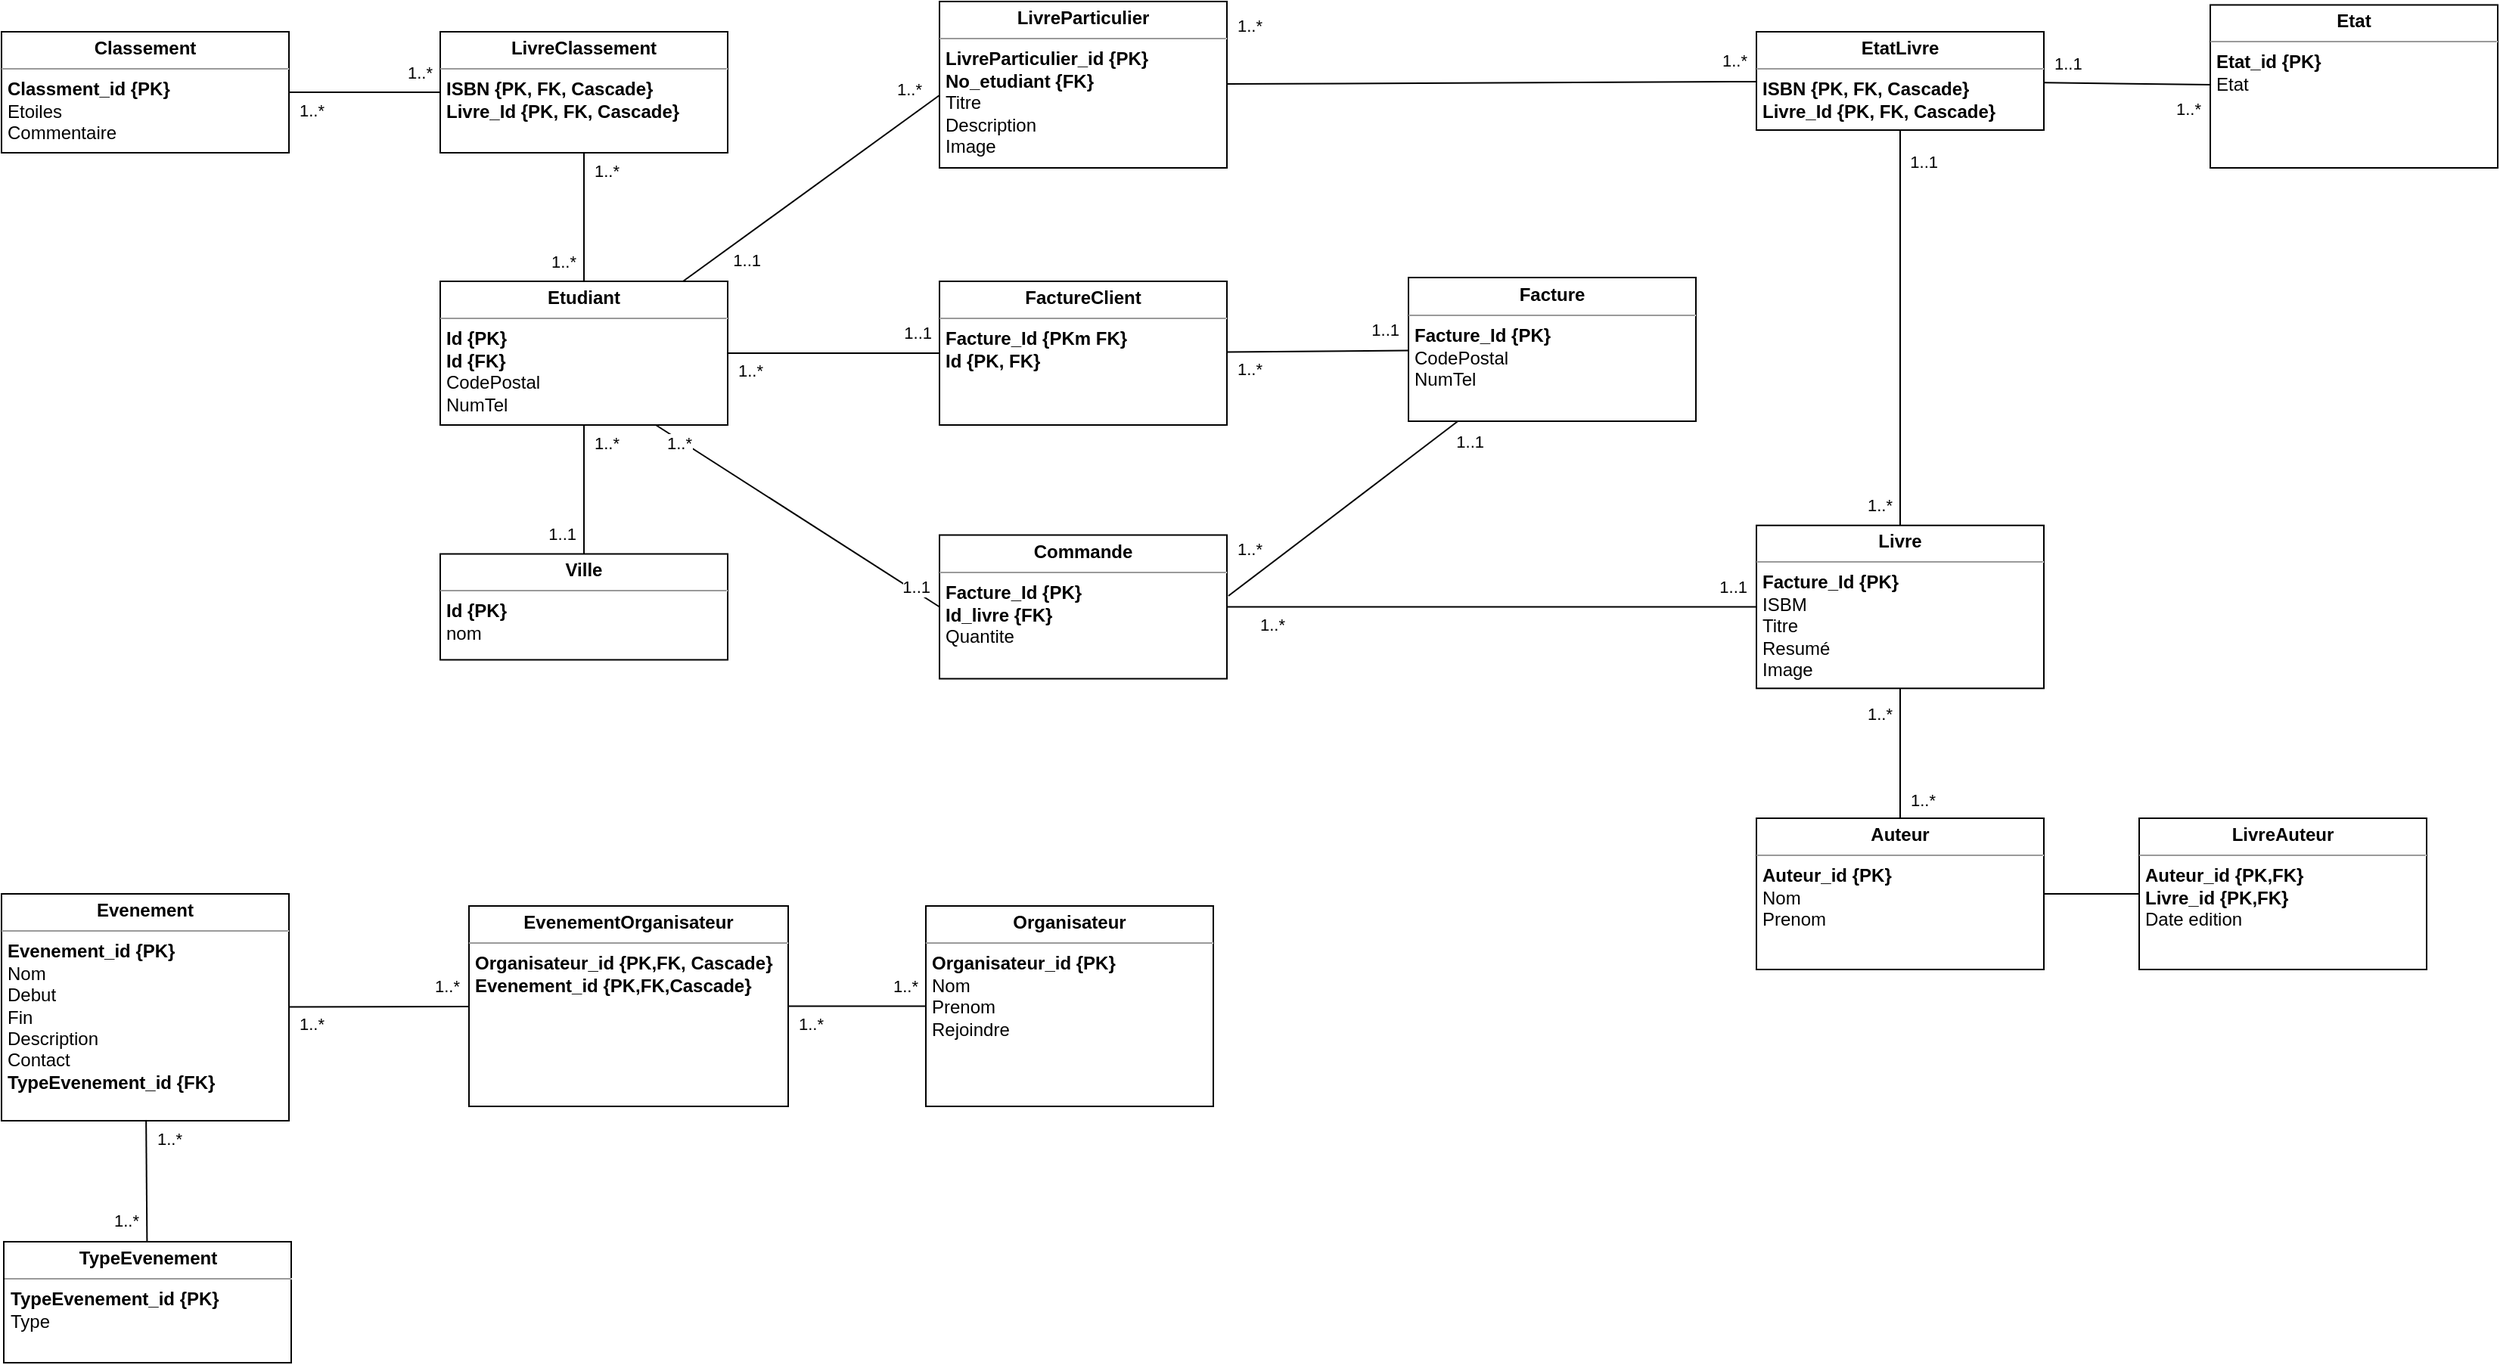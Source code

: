 <mxfile version="20.2.3" type="device"><diagram id="iwH2O_QTUh5a6SdmUGN0" name="Page-1"><mxGraphModel dx="5258" dy="1136" grid="1" gridSize="10" guides="1" tooltips="1" connect="1" arrows="1" fold="1" page="1" pageScale="1" pageWidth="850" pageHeight="1100" math="0" shadow="0"><root><mxCell id="0"/><mxCell id="1" parent="0"/><mxCell id="6iWTKdFkWMJCKiSLn3Lw-4" value="&lt;p style=&quot;margin: 0px ; margin-top: 4px ; text-align: center&quot;&gt;&lt;b&gt;Etudiant&lt;/b&gt;&lt;/p&gt;&lt;hr size=&quot;1&quot;&gt;&lt;p style=&quot;margin: 0px ; margin-left: 4px&quot;&gt;&lt;b&gt;Id {PK}&lt;/b&gt;&lt;/p&gt;&lt;p style=&quot;margin: 0px ; margin-left: 4px&quot;&gt;&lt;b&gt;Id {FK}&lt;/b&gt;&lt;b&gt;&lt;br&gt;&lt;/b&gt;&lt;/p&gt;&lt;p style=&quot;margin: 0px ; margin-left: 4px&quot;&gt;CodePostal&lt;/p&gt;&lt;p style=&quot;margin: 0px ; margin-left: 4px&quot;&gt;NumTel&lt;/p&gt;" style="verticalAlign=top;align=left;overflow=fill;fontSize=12;fontFamily=Helvetica;html=1;" parent="1" vertex="1"><mxGeometry x="-2700" y="235" width="190" height="95" as="geometry"/></mxCell><mxCell id="6iWTKdFkWMJCKiSLn3Lw-5" value="&lt;p style=&quot;margin: 0px ; margin-top: 4px ; text-align: center&quot;&gt;&lt;b&gt;Ville&lt;/b&gt;&lt;/p&gt;&lt;hr size=&quot;1&quot;&gt;&lt;p style=&quot;margin: 0px ; margin-left: 4px&quot;&gt;&lt;b&gt;Id {PK}&lt;/b&gt;&lt;/p&gt;&lt;p style=&quot;margin: 0px ; margin-left: 4px&quot;&gt;&lt;span style=&quot;background-color: initial;&quot;&gt;nom&lt;/span&gt;&lt;br&gt;&lt;/p&gt;" style="verticalAlign=top;align=left;overflow=fill;fontSize=12;fontFamily=Helvetica;html=1;" parent="1" vertex="1"><mxGeometry x="-2700" y="415.25" width="190" height="70" as="geometry"/></mxCell><mxCell id="6iWTKdFkWMJCKiSLn3Lw-7" value="" style="endArrow=none;html=1;rounded=0;endFill=0;" parent="1" source="6iWTKdFkWMJCKiSLn3Lw-4" target="6iWTKdFkWMJCKiSLn3Lw-5" edge="1"><mxGeometry relative="1" as="geometry"><mxPoint x="-2650" y="350" as="sourcePoint"/><mxPoint x="-2490" y="350" as="targetPoint"/></mxGeometry></mxCell><mxCell id="6iWTKdFkWMJCKiSLn3Lw-9" value="1..*" style="edgeLabel;resizable=0;html=1;align=left;verticalAlign=bottom;" parent="6iWTKdFkWMJCKiSLn3Lw-7" connectable="0" vertex="1"><mxGeometry x="-1" relative="1" as="geometry"><mxPoint x="5" y="20" as="offset"/></mxGeometry></mxCell><mxCell id="6iWTKdFkWMJCKiSLn3Lw-10" value="1..1" style="edgeLabel;resizable=0;html=1;align=right;verticalAlign=bottom;" parent="6iWTKdFkWMJCKiSLn3Lw-7" connectable="0" vertex="1"><mxGeometry x="1" relative="1" as="geometry"><mxPoint x="-5" y="-5" as="offset"/></mxGeometry></mxCell><mxCell id="6iWTKdFkWMJCKiSLn3Lw-11" value="&lt;p style=&quot;margin: 0px ; margin-top: 4px ; text-align: center&quot;&gt;&lt;b&gt;LivreClassement&lt;/b&gt;&lt;/p&gt;&lt;hr size=&quot;1&quot;&gt;&lt;p style=&quot;margin: 0px 0px 0px 4px;&quot;&gt;&lt;b&gt;ISBN {PK, FK, Cascade}&lt;/b&gt;&lt;/p&gt;&lt;p style=&quot;margin: 0px 0px 0px 4px;&quot;&gt;&lt;b&gt;Livre_Id {PK, FK, Cascade}&lt;/b&gt;&lt;/p&gt;" style="verticalAlign=top;align=left;overflow=fill;fontSize=12;fontFamily=Helvetica;html=1;" parent="1" vertex="1"><mxGeometry x="-2700" y="70" width="190" height="80" as="geometry"/></mxCell><mxCell id="6iWTKdFkWMJCKiSLn3Lw-12" value="" style="endArrow=none;html=1;rounded=0;endFill=0;" parent="1" source="6iWTKdFkWMJCKiSLn3Lw-11" target="6iWTKdFkWMJCKiSLn3Lw-4" edge="1"><mxGeometry relative="1" as="geometry"><mxPoint x="-2440" y="140" as="sourcePoint"/><mxPoint x="-2440" y="225.25" as="targetPoint"/></mxGeometry></mxCell><mxCell id="6iWTKdFkWMJCKiSLn3Lw-13" value="1..*" style="edgeLabel;resizable=0;html=1;align=left;verticalAlign=bottom;" parent="6iWTKdFkWMJCKiSLn3Lw-12" connectable="0" vertex="1"><mxGeometry x="-1" relative="1" as="geometry"><mxPoint x="5" y="20" as="offset"/></mxGeometry></mxCell><mxCell id="6iWTKdFkWMJCKiSLn3Lw-14" value="1..*" style="edgeLabel;resizable=0;html=1;align=right;verticalAlign=bottom;" parent="6iWTKdFkWMJCKiSLn3Lw-12" connectable="0" vertex="1"><mxGeometry x="1" relative="1" as="geometry"><mxPoint x="-5" y="-5" as="offset"/></mxGeometry></mxCell><mxCell id="6iWTKdFkWMJCKiSLn3Lw-16" value="&lt;p style=&quot;margin: 0px ; margin-top: 4px ; text-align: center&quot;&gt;&lt;b&gt;Classement&lt;/b&gt;&lt;/p&gt;&lt;hr size=&quot;1&quot;&gt;&lt;p style=&quot;margin: 0px 0px 0px 4px;&quot;&gt;&lt;b&gt;Classment_id {PK}&lt;/b&gt;&lt;/p&gt;&lt;p style=&quot;margin: 0px 0px 0px 4px;&quot;&gt;Etoiles&lt;/p&gt;&lt;p style=&quot;margin: 0px 0px 0px 4px;&quot;&gt;Commentaire&lt;/p&gt;" style="verticalAlign=top;align=left;overflow=fill;fontSize=12;fontFamily=Helvetica;html=1;" parent="1" vertex="1"><mxGeometry x="-2990" y="70" width="190" height="80" as="geometry"/></mxCell><mxCell id="6iWTKdFkWMJCKiSLn3Lw-17" value="" style="endArrow=none;html=1;rounded=0;endFill=0;" parent="1" source="6iWTKdFkWMJCKiSLn3Lw-16" target="6iWTKdFkWMJCKiSLn3Lw-11" edge="1"><mxGeometry relative="1" as="geometry"><mxPoint x="-2595" y="160" as="sourcePoint"/><mxPoint x="-2595" y="245" as="targetPoint"/></mxGeometry></mxCell><mxCell id="6iWTKdFkWMJCKiSLn3Lw-18" value="1..*" style="edgeLabel;resizable=0;html=1;align=left;verticalAlign=bottom;" parent="6iWTKdFkWMJCKiSLn3Lw-17" connectable="0" vertex="1"><mxGeometry x="-1" relative="1" as="geometry"><mxPoint x="5" y="20" as="offset"/></mxGeometry></mxCell><mxCell id="6iWTKdFkWMJCKiSLn3Lw-19" value="1..*" style="edgeLabel;resizable=0;html=1;align=right;verticalAlign=bottom;" parent="6iWTKdFkWMJCKiSLn3Lw-17" connectable="0" vertex="1"><mxGeometry x="1" relative="1" as="geometry"><mxPoint x="-5" y="-5" as="offset"/></mxGeometry></mxCell><mxCell id="6iWTKdFkWMJCKiSLn3Lw-20" value="&lt;p style=&quot;margin: 0px ; margin-top: 4px ; text-align: center&quot;&gt;&lt;b&gt;LivreParticulier&lt;/b&gt;&lt;/p&gt;&lt;hr size=&quot;1&quot;&gt;&lt;p style=&quot;margin: 0px 0px 0px 4px;&quot;&gt;&lt;b&gt;LivreParticulier_id {PK}&lt;/b&gt;&lt;/p&gt;&lt;p style=&quot;margin: 0px 0px 0px 4px;&quot;&gt;&lt;b&gt;No_etudiant {FK}&lt;/b&gt;&lt;/p&gt;&lt;p style=&quot;margin: 0px 0px 0px 4px;&quot;&gt;Titre&lt;/p&gt;&lt;p style=&quot;margin: 0px 0px 0px 4px;&quot;&gt;Description&lt;br&gt;Image&lt;/p&gt;" style="verticalAlign=top;align=left;overflow=fill;fontSize=12;fontFamily=Helvetica;html=1;" parent="1" vertex="1"><mxGeometry x="-2370" y="50" width="190" height="110" as="geometry"/></mxCell><mxCell id="6iWTKdFkWMJCKiSLn3Lw-21" value="" style="endArrow=none;html=1;rounded=0;endFill=0;exitX=-0.001;exitY=0.565;exitDx=0;exitDy=0;exitPerimeter=0;" parent="1" source="6iWTKdFkWMJCKiSLn3Lw-20" target="6iWTKdFkWMJCKiSLn3Lw-4" edge="1"><mxGeometry relative="1" as="geometry"><mxPoint x="-2595" y="160" as="sourcePoint"/><mxPoint x="-2595" y="245" as="targetPoint"/></mxGeometry></mxCell><mxCell id="6iWTKdFkWMJCKiSLn3Lw-22" value="1..*" style="edgeLabel;resizable=0;html=1;align=left;verticalAlign=bottom;" parent="6iWTKdFkWMJCKiSLn3Lw-21" connectable="0" vertex="1"><mxGeometry x="-1" relative="1" as="geometry"><mxPoint x="-30" y="4" as="offset"/></mxGeometry></mxCell><mxCell id="6iWTKdFkWMJCKiSLn3Lw-23" value="1..1" style="edgeLabel;resizable=0;html=1;align=right;verticalAlign=bottom;" parent="6iWTKdFkWMJCKiSLn3Lw-21" connectable="0" vertex="1"><mxGeometry x="1" relative="1" as="geometry"><mxPoint x="52" y="-5" as="offset"/></mxGeometry></mxCell><mxCell id="6iWTKdFkWMJCKiSLn3Lw-24" value="&lt;p style=&quot;margin: 0px ; margin-top: 4px ; text-align: center&quot;&gt;&lt;b&gt;Facture&lt;/b&gt;&lt;/p&gt;&lt;hr size=&quot;1&quot;&gt;&lt;p style=&quot;margin: 0px ; margin-left: 4px&quot;&gt;&lt;b&gt;Facture_Id {PK}&lt;/b&gt;&lt;/p&gt;&lt;p style=&quot;margin: 0px ; margin-left: 4px&quot;&gt;CodePostal&lt;/p&gt;&lt;p style=&quot;margin: 0px ; margin-left: 4px&quot;&gt;NumTel&lt;/p&gt;" style="verticalAlign=top;align=left;overflow=fill;fontSize=12;fontFamily=Helvetica;html=1;" parent="1" vertex="1"><mxGeometry x="-2060" y="232.5" width="190" height="95" as="geometry"/></mxCell><mxCell id="6iWTKdFkWMJCKiSLn3Lw-25" value="&lt;p style=&quot;margin: 0px ; margin-top: 4px ; text-align: center&quot;&gt;&lt;b&gt;FactureClient&lt;/b&gt;&lt;/p&gt;&lt;hr size=&quot;1&quot;&gt;&lt;p style=&quot;margin: 0px ; margin-left: 4px&quot;&gt;&lt;b&gt;Facture_Id {PKm FK}&lt;/b&gt;&lt;/p&gt;&lt;p style=&quot;margin: 0px ; margin-left: 4px&quot;&gt;&lt;span style=&quot;background-color: initial;&quot;&gt;&lt;b&gt;Id {PK, FK}&lt;/b&gt;&lt;/span&gt;&lt;br&gt;&lt;/p&gt;" style="verticalAlign=top;align=left;overflow=fill;fontSize=12;fontFamily=Helvetica;html=1;" parent="1" vertex="1"><mxGeometry x="-2370" y="235" width="190" height="95" as="geometry"/></mxCell><mxCell id="6iWTKdFkWMJCKiSLn3Lw-26" value="" style="endArrow=none;html=1;rounded=0;endFill=0;" parent="1" source="6iWTKdFkWMJCKiSLn3Lw-4" target="6iWTKdFkWMJCKiSLn3Lw-25" edge="1"><mxGeometry relative="1" as="geometry"><mxPoint x="-2595" y="340" as="sourcePoint"/><mxPoint x="-2595" y="425.25" as="targetPoint"/></mxGeometry></mxCell><mxCell id="6iWTKdFkWMJCKiSLn3Lw-27" value="1..*" style="edgeLabel;resizable=0;html=1;align=left;verticalAlign=bottom;" parent="6iWTKdFkWMJCKiSLn3Lw-26" connectable="0" vertex="1"><mxGeometry x="-1" relative="1" as="geometry"><mxPoint x="5" y="20" as="offset"/></mxGeometry></mxCell><mxCell id="6iWTKdFkWMJCKiSLn3Lw-28" value="1..1" style="edgeLabel;resizable=0;html=1;align=right;verticalAlign=bottom;" parent="6iWTKdFkWMJCKiSLn3Lw-26" connectable="0" vertex="1"><mxGeometry x="1" relative="1" as="geometry"><mxPoint x="-5" y="-5" as="offset"/></mxGeometry></mxCell><mxCell id="6iWTKdFkWMJCKiSLn3Lw-32" value="" style="endArrow=none;html=1;rounded=0;endFill=0;" parent="1" source="6iWTKdFkWMJCKiSLn3Lw-25" target="6iWTKdFkWMJCKiSLn3Lw-24" edge="1"><mxGeometry relative="1" as="geometry"><mxPoint x="-2335" y="440" as="sourcePoint"/><mxPoint x="-2335" y="525.25" as="targetPoint"/></mxGeometry></mxCell><mxCell id="6iWTKdFkWMJCKiSLn3Lw-33" value="1..*" style="edgeLabel;resizable=0;html=1;align=left;verticalAlign=bottom;" parent="6iWTKdFkWMJCKiSLn3Lw-32" connectable="0" vertex="1"><mxGeometry x="-1" relative="1" as="geometry"><mxPoint x="5" y="20" as="offset"/></mxGeometry></mxCell><mxCell id="6iWTKdFkWMJCKiSLn3Lw-34" value="1..1" style="edgeLabel;resizable=0;html=1;align=right;verticalAlign=bottom;" parent="6iWTKdFkWMJCKiSLn3Lw-32" connectable="0" vertex="1"><mxGeometry x="1" relative="1" as="geometry"><mxPoint x="-5" y="-5" as="offset"/></mxGeometry></mxCell><mxCell id="6iWTKdFkWMJCKiSLn3Lw-35" value="&lt;p style=&quot;margin: 0px ; margin-top: 4px ; text-align: center&quot;&gt;&lt;b&gt;Commande&lt;/b&gt;&lt;/p&gt;&lt;hr size=&quot;1&quot;&gt;&lt;p style=&quot;margin: 0px ; margin-left: 4px&quot;&gt;&lt;b&gt;Facture_Id {PK}&lt;/b&gt;&lt;/p&gt;&lt;p style=&quot;margin: 0px ; margin-left: 4px&quot;&gt;&lt;b&gt;Id_livre {FK}&lt;/b&gt;&lt;/p&gt;&lt;p style=&quot;margin: 0px ; margin-left: 4px&quot;&gt;Quantite&lt;/p&gt;" style="verticalAlign=top;align=left;overflow=fill;fontSize=12;fontFamily=Helvetica;html=1;" parent="1" vertex="1"><mxGeometry x="-2370" y="402.75" width="190" height="95" as="geometry"/></mxCell><mxCell id="6iWTKdFkWMJCKiSLn3Lw-36" value="" style="endArrow=none;html=1;rounded=0;endFill=0;exitX=0.75;exitY=1;exitDx=0;exitDy=0;entryX=0;entryY=0.5;entryDx=0;entryDy=0;" parent="1" source="6iWTKdFkWMJCKiSLn3Lw-4" target="6iWTKdFkWMJCKiSLn3Lw-35" edge="1"><mxGeometry relative="1" as="geometry"><mxPoint x="-2170" y="291.734" as="sourcePoint"/><mxPoint x="-2050" y="290.766" as="targetPoint"/></mxGeometry></mxCell><mxCell id="6iWTKdFkWMJCKiSLn3Lw-37" value="1..*" style="edgeLabel;resizable=0;html=1;align=left;verticalAlign=bottom;" parent="6iWTKdFkWMJCKiSLn3Lw-36" connectable="0" vertex="1"><mxGeometry x="-1" relative="1" as="geometry"><mxPoint x="5" y="20" as="offset"/></mxGeometry></mxCell><mxCell id="6iWTKdFkWMJCKiSLn3Lw-38" value="1..1" style="edgeLabel;resizable=0;html=1;align=right;verticalAlign=bottom;" parent="6iWTKdFkWMJCKiSLn3Lw-36" connectable="0" vertex="1"><mxGeometry x="1" relative="1" as="geometry"><mxPoint x="-5" y="-5" as="offset"/></mxGeometry></mxCell><mxCell id="6iWTKdFkWMJCKiSLn3Lw-42" value="" style="endArrow=none;html=1;rounded=0;endFill=0;exitX=1.005;exitY=0.424;exitDx=0;exitDy=0;exitPerimeter=0;" parent="1" source="6iWTKdFkWMJCKiSLn3Lw-35" target="6iWTKdFkWMJCKiSLn3Lw-24" edge="1"><mxGeometry relative="1" as="geometry"><mxPoint x="-2170" y="450" as="sourcePoint"/><mxPoint x="-2050" y="290.766" as="targetPoint"/></mxGeometry></mxCell><mxCell id="6iWTKdFkWMJCKiSLn3Lw-43" value="1..*" style="edgeLabel;resizable=0;html=1;align=left;verticalAlign=bottom;" parent="6iWTKdFkWMJCKiSLn3Lw-42" connectable="0" vertex="1"><mxGeometry x="-1" relative="1" as="geometry"><mxPoint x="19" y="27" as="offset"/></mxGeometry></mxCell><mxCell id="6iWTKdFkWMJCKiSLn3Lw-44" value="1..1" style="edgeLabel;resizable=0;html=1;align=right;verticalAlign=bottom;" parent="6iWTKdFkWMJCKiSLn3Lw-42" connectable="0" vertex="1"><mxGeometry x="1" relative="1" as="geometry"><mxPoint x="18" y="22" as="offset"/></mxGeometry></mxCell><mxCell id="6iWTKdFkWMJCKiSLn3Lw-45" value="&lt;p style=&quot;margin: 0px ; margin-top: 4px ; text-align: center&quot;&gt;&lt;b&gt;Livre&lt;/b&gt;&lt;/p&gt;&lt;hr size=&quot;1&quot;&gt;&lt;p style=&quot;margin: 0px ; margin-left: 4px&quot;&gt;&lt;b&gt;Facture_Id {PK}&lt;/b&gt;&lt;/p&gt;&lt;p style=&quot;margin: 0px ; margin-left: 4px&quot;&gt;ISBM&lt;/p&gt;&lt;p style=&quot;margin: 0px ; margin-left: 4px&quot;&gt;Titre&lt;/p&gt;&lt;p style=&quot;margin: 0px ; margin-left: 4px&quot;&gt;Resumé&lt;/p&gt;&lt;p style=&quot;margin: 0px ; margin-left: 4px&quot;&gt;Image&lt;/p&gt;" style="verticalAlign=top;align=left;overflow=fill;fontSize=12;fontFamily=Helvetica;html=1;" parent="1" vertex="1"><mxGeometry x="-1830" y="396.38" width="190" height="107.75" as="geometry"/></mxCell><mxCell id="6iWTKdFkWMJCKiSLn3Lw-49" value="" style="endArrow=none;html=1;rounded=0;endFill=0;" parent="1" source="6iWTKdFkWMJCKiSLn3Lw-35" target="6iWTKdFkWMJCKiSLn3Lw-45" edge="1"><mxGeometry relative="1" as="geometry"><mxPoint x="-2160" y="301.734" as="sourcePoint"/><mxPoint x="-2040" y="300.766" as="targetPoint"/></mxGeometry></mxCell><mxCell id="6iWTKdFkWMJCKiSLn3Lw-50" value="1..*" style="edgeLabel;resizable=0;html=1;align=left;verticalAlign=bottom;" parent="6iWTKdFkWMJCKiSLn3Lw-49" connectable="0" vertex="1"><mxGeometry x="-1" relative="1" as="geometry"><mxPoint x="5" y="-30" as="offset"/></mxGeometry></mxCell><mxCell id="6iWTKdFkWMJCKiSLn3Lw-51" value="1..1" style="edgeLabel;resizable=0;html=1;align=right;verticalAlign=bottom;" parent="6iWTKdFkWMJCKiSLn3Lw-49" connectable="0" vertex="1"><mxGeometry x="1" relative="1" as="geometry"><mxPoint x="-5" y="-5" as="offset"/></mxGeometry></mxCell><mxCell id="bp3G4d2SeZ4Gl690utGf-1" value="&lt;p style=&quot;margin: 0px ; margin-top: 4px ; text-align: center&quot;&gt;&lt;b&gt;EtatLivre&lt;/b&gt;&lt;/p&gt;&lt;hr size=&quot;1&quot;&gt;&lt;p style=&quot;margin: 0px 0px 0px 4px;&quot;&gt;&lt;b&gt;ISBN {PK, FK, Cascade}&lt;/b&gt;&lt;/p&gt;&lt;p style=&quot;margin: 0px 0px 0px 4px;&quot;&gt;&lt;b&gt;Livre_Id {PK, FK, Cascade}&lt;/b&gt;&lt;/p&gt;" style="verticalAlign=top;align=left;overflow=fill;fontSize=12;fontFamily=Helvetica;html=1;" parent="1" vertex="1"><mxGeometry x="-1830" y="70" width="190" height="65" as="geometry"/></mxCell><mxCell id="bp3G4d2SeZ4Gl690utGf-3" value="" style="endArrow=none;html=1;rounded=0;endFill=0;" parent="1" source="bp3G4d2SeZ4Gl690utGf-1" target="6iWTKdFkWMJCKiSLn3Lw-45" edge="1"><mxGeometry relative="1" as="geometry"><mxPoint x="-2170" y="460.251" as="sourcePoint"/><mxPoint x="-1820" y="460.254" as="targetPoint"/></mxGeometry></mxCell><mxCell id="bp3G4d2SeZ4Gl690utGf-5" value="1..*" style="edgeLabel;resizable=0;html=1;align=right;verticalAlign=bottom;" parent="bp3G4d2SeZ4Gl690utGf-3" connectable="0" vertex="1"><mxGeometry x="1" relative="1" as="geometry"><mxPoint x="-5" y="-5" as="offset"/></mxGeometry></mxCell><mxCell id="bp3G4d2SeZ4Gl690utGf-7" value="" style="endArrow=none;html=1;rounded=0;endFill=0;" parent="1" source="6iWTKdFkWMJCKiSLn3Lw-20" target="bp3G4d2SeZ4Gl690utGf-1" edge="1"><mxGeometry relative="1" as="geometry"><mxPoint x="-2160" y="470.251" as="sourcePoint"/><mxPoint x="-1810" y="470.254" as="targetPoint"/></mxGeometry></mxCell><mxCell id="bp3G4d2SeZ4Gl690utGf-8" value="1..*" style="edgeLabel;resizable=0;html=1;align=left;verticalAlign=bottom;" parent="bp3G4d2SeZ4Gl690utGf-7" connectable="0" vertex="1"><mxGeometry x="-1" relative="1" as="geometry"><mxPoint x="5" y="-30" as="offset"/></mxGeometry></mxCell><mxCell id="bp3G4d2SeZ4Gl690utGf-9" value="1..*" style="edgeLabel;resizable=0;html=1;align=right;verticalAlign=bottom;" parent="bp3G4d2SeZ4Gl690utGf-7" connectable="0" vertex="1"><mxGeometry x="1" relative="1" as="geometry"><mxPoint x="-5" y="-5" as="offset"/></mxGeometry></mxCell><mxCell id="bp3G4d2SeZ4Gl690utGf-10" value="1..1" style="edgeLabel;resizable=0;html=1;align=right;verticalAlign=bottom;" parent="1" connectable="0" vertex="1"><mxGeometry x="-1710" y="164.999" as="geometry"/></mxCell><mxCell id="bp3G4d2SeZ4Gl690utGf-11" value="&lt;p style=&quot;margin: 0px ; margin-top: 4px ; text-align: center&quot;&gt;&lt;b&gt;Etat&lt;/b&gt;&lt;/p&gt;&lt;hr size=&quot;1&quot;&gt;&lt;p style=&quot;margin: 0px ; margin-left: 4px&quot;&gt;&lt;b&gt;Etat_id {PK}&lt;/b&gt;&lt;/p&gt;&lt;p style=&quot;margin: 0px ; margin-left: 4px&quot;&gt;Etat&lt;/p&gt;" style="verticalAlign=top;align=left;overflow=fill;fontSize=12;fontFamily=Helvetica;html=1;" parent="1" vertex="1"><mxGeometry x="-1530" y="52.25" width="190" height="107.75" as="geometry"/></mxCell><mxCell id="bp3G4d2SeZ4Gl690utGf-12" value="" style="endArrow=none;html=1;rounded=0;endFill=0;" parent="1" source="bp3G4d2SeZ4Gl690utGf-1" target="bp3G4d2SeZ4Gl690utGf-11" edge="1"><mxGeometry relative="1" as="geometry"><mxPoint x="-1900" y="-38.38" as="sourcePoint"/><mxPoint x="-1550" y="-40.0" as="targetPoint"/></mxGeometry></mxCell><mxCell id="bp3G4d2SeZ4Gl690utGf-13" value="1..1" style="edgeLabel;resizable=0;html=1;align=left;verticalAlign=bottom;" parent="bp3G4d2SeZ4Gl690utGf-12" connectable="0" vertex="1"><mxGeometry x="-1" relative="1" as="geometry"><mxPoint x="5" y="-4" as="offset"/></mxGeometry></mxCell><mxCell id="bp3G4d2SeZ4Gl690utGf-14" value="1..*" style="edgeLabel;resizable=0;html=1;align=right;verticalAlign=bottom;" parent="bp3G4d2SeZ4Gl690utGf-12" connectable="0" vertex="1"><mxGeometry x="1" relative="1" as="geometry"><mxPoint x="-5" y="25" as="offset"/></mxGeometry></mxCell><mxCell id="a3ctnLMs7cu2yBnendaE-1" value="&lt;p style=&quot;margin: 0px ; margin-top: 4px ; text-align: center&quot;&gt;&lt;b&gt;Auteur&lt;/b&gt;&lt;/p&gt;&lt;hr size=&quot;1&quot;&gt;&lt;p style=&quot;margin: 0px ; margin-left: 4px&quot;&gt;&lt;b&gt;Auteur_id&lt;/b&gt;&lt;b style=&quot;background-color: initial;&quot;&gt;&amp;nbsp;{PK}&lt;/b&gt;&lt;/p&gt;&lt;p style=&quot;margin: 0px ; margin-left: 4px&quot;&gt;Nom&lt;/p&gt;&lt;p style=&quot;margin: 0px ; margin-left: 4px&quot;&gt;Prenom&lt;/p&gt;&lt;b&gt;&lt;br&gt;&lt;/b&gt;" style="verticalAlign=top;align=left;overflow=fill;fontSize=12;fontFamily=Helvetica;html=1;" parent="1" vertex="1"><mxGeometry x="-1830" y="590" width="190" height="100" as="geometry"/></mxCell><mxCell id="a3ctnLMs7cu2yBnendaE-2" style="edgeStyle=orthogonalEdgeStyle;rounded=0;orthogonalLoop=1;jettySize=auto;html=1;entryX=1;entryY=0.5;entryDx=0;entryDy=0;endArrow=none;endFill=0;" parent="1" source="a3ctnLMs7cu2yBnendaE-3" target="a3ctnLMs7cu2yBnendaE-1" edge="1"><mxGeometry relative="1" as="geometry"/></mxCell><mxCell id="a3ctnLMs7cu2yBnendaE-3" value="&lt;p style=&quot;margin: 0px ; margin-top: 4px ; text-align: center&quot;&gt;&lt;b&gt;LivreAuteur&lt;/b&gt;&lt;/p&gt;&lt;hr size=&quot;1&quot;&gt;&lt;p style=&quot;margin: 0px ; margin-left: 4px&quot;&gt;&lt;b&gt;Auteur_id&lt;/b&gt;&lt;b style=&quot;background-color: initial;&quot;&gt;&amp;nbsp;{PK,FK}&lt;/b&gt;&lt;/p&gt;&lt;p style=&quot;margin: 0px ; margin-left: 4px&quot;&gt;&lt;b&gt;Livre_id {PK,FK}&lt;/b&gt;&lt;/p&gt;&lt;p style=&quot;margin: 0px ; margin-left: 4px&quot;&gt;&lt;span style=&quot;background-color: initial;&quot;&gt;Date edition&lt;/span&gt;&lt;/p&gt;&lt;b&gt;&lt;br&gt;&lt;/b&gt;" style="verticalAlign=top;align=left;overflow=fill;fontSize=12;fontFamily=Helvetica;html=1;" parent="1" vertex="1"><mxGeometry x="-1577" y="590" width="190" height="100" as="geometry"/></mxCell><mxCell id="a3ctnLMs7cu2yBnendaE-5" value="" style="endArrow=none;html=1;rounded=0;endFill=0;" parent="1" source="a3ctnLMs7cu2yBnendaE-1" target="6iWTKdFkWMJCKiSLn3Lw-45" edge="1"><mxGeometry relative="1" as="geometry"><mxPoint x="-1630" y="113.648" as="sourcePoint"/><mxPoint x="-1520" y="114.977" as="targetPoint"/></mxGeometry></mxCell><mxCell id="a3ctnLMs7cu2yBnendaE-6" value="1..*" style="edgeLabel;resizable=0;html=1;align=left;verticalAlign=bottom;" parent="a3ctnLMs7cu2yBnendaE-5" connectable="0" vertex="1"><mxGeometry x="-1" relative="1" as="geometry"><mxPoint x="5" y="-4" as="offset"/></mxGeometry></mxCell><mxCell id="a3ctnLMs7cu2yBnendaE-7" value="1..*" style="edgeLabel;resizable=0;html=1;align=right;verticalAlign=bottom;" parent="a3ctnLMs7cu2yBnendaE-5" connectable="0" vertex="1"><mxGeometry x="1" relative="1" as="geometry"><mxPoint x="-5" y="25" as="offset"/></mxGeometry></mxCell><mxCell id="a3ctnLMs7cu2yBnendaE-10" value="&lt;p style=&quot;margin: 0px ; margin-top: 4px ; text-align: center&quot;&gt;&lt;b&gt;Evenement&lt;/b&gt;&lt;/p&gt;&lt;hr size=&quot;1&quot;&gt;&lt;p style=&quot;margin: 0px ; margin-left: 4px&quot;&gt;&lt;b&gt;Evenement_id {PK}&lt;/b&gt;&lt;/p&gt;&lt;p style=&quot;margin: 0px ; margin-left: 4px&quot;&gt;&lt;span style=&quot;background-color: initial;&quot;&gt;Nom&lt;/span&gt;&lt;/p&gt;&lt;p style=&quot;margin: 0px ; margin-left: 4px&quot;&gt;&lt;span style=&quot;background-color: initial;&quot;&gt;Debut&amp;nbsp;&lt;/span&gt;&lt;/p&gt;&lt;p style=&quot;margin: 0px ; margin-left: 4px&quot;&gt;&lt;span style=&quot;background-color: initial;&quot;&gt;Fin&lt;/span&gt;&lt;/p&gt;&lt;p style=&quot;margin: 0px ; margin-left: 4px&quot;&gt;&lt;span style=&quot;background-color: initial;&quot;&gt;Description&lt;/span&gt;&lt;/p&gt;&lt;p style=&quot;margin: 0px ; margin-left: 4px&quot;&gt;&lt;span style=&quot;background-color: initial;&quot;&gt;Contact&lt;/span&gt;&lt;/p&gt;&lt;p style=&quot;margin: 0px ; margin-left: 4px&quot;&gt;&lt;b style=&quot;background-color: initial;&quot;&gt;TypeEvenement_id {FK}&lt;/b&gt;&lt;br&gt;&lt;/p&gt;" style="verticalAlign=top;align=left;overflow=fill;fontSize=12;fontFamily=Helvetica;html=1;" parent="1" vertex="1"><mxGeometry x="-2990" y="640" width="190" height="150" as="geometry"/></mxCell><mxCell id="a3ctnLMs7cu2yBnendaE-11" value="&lt;p style=&quot;margin: 0px ; margin-top: 4px ; text-align: center&quot;&gt;&lt;b&gt;TypeEvenement&lt;/b&gt;&lt;/p&gt;&lt;hr size=&quot;1&quot;&gt;&lt;p style=&quot;margin: 0px ; margin-left: 4px&quot;&gt;&lt;b&gt;TypeEvenement_id {PK}&lt;/b&gt;&lt;/p&gt;&lt;p style=&quot;margin: 0px 0px 0px 4px;&quot;&gt;Type&lt;/p&gt;" style="verticalAlign=top;align=left;overflow=fill;fontSize=12;fontFamily=Helvetica;html=1;" parent="1" vertex="1"><mxGeometry x="-2988.5" y="870" width="190" height="80" as="geometry"/></mxCell><mxCell id="a3ctnLMs7cu2yBnendaE-12" value="&lt;p style=&quot;margin: 0px ; margin-top: 4px ; text-align: center&quot;&gt;&lt;b&gt;Organisateur&lt;/b&gt;&lt;/p&gt;&lt;hr size=&quot;1&quot;&gt;&lt;p style=&quot;margin: 0px ; margin-left: 4px&quot;&gt;&lt;b&gt;Organisateur_id {PK}&lt;/b&gt;&lt;/p&gt;&lt;p style=&quot;margin: 0px 0px 0px 4px;&quot;&gt;Nom&lt;/p&gt;&lt;p style=&quot;margin: 0px 0px 0px 4px;&quot;&gt;Prenom&lt;/p&gt;&lt;p style=&quot;margin: 0px 0px 0px 4px;&quot;&gt;Rejoindre&lt;/p&gt;" style="verticalAlign=top;align=left;overflow=fill;fontSize=12;fontFamily=Helvetica;html=1;" parent="1" vertex="1"><mxGeometry x="-2379" y="648" width="190" height="132.5" as="geometry"/></mxCell><mxCell id="a3ctnLMs7cu2yBnendaE-14" value="&lt;p style=&quot;margin: 0px ; margin-top: 4px ; text-align: center&quot;&gt;&lt;b&gt;EvenementOrganisateur&lt;/b&gt;&lt;/p&gt;&lt;hr size=&quot;1&quot;&gt;&lt;p style=&quot;margin: 0px ; margin-left: 4px&quot;&gt;&lt;b&gt;Organisateur_id {PK,FK, Cascade}&lt;/b&gt;&lt;/p&gt;&lt;div&gt;&lt;p style=&quot;margin: 0px 0px 0px 4px&quot;&gt;&lt;b&gt;Evenement_id {PK,FK,&lt;/b&gt;&lt;b style=&quot;background-color: initial;&quot;&gt;Cascade&lt;/b&gt;&lt;b style=&quot;background-color: initial;&quot;&gt;}&lt;/b&gt;&lt;/p&gt;&lt;/div&gt;" style="verticalAlign=top;align=left;overflow=fill;fontSize=12;fontFamily=Helvetica;html=1;" parent="1" vertex="1"><mxGeometry x="-2681" y="648" width="211" height="132.5" as="geometry"/></mxCell><mxCell id="a3ctnLMs7cu2yBnendaE-15" value="" style="endArrow=none;html=1;rounded=0;endFill=0;" parent="1" source="a3ctnLMs7cu2yBnendaE-14" target="a3ctnLMs7cu2yBnendaE-12" edge="1"><mxGeometry relative="1" as="geometry"><mxPoint x="-2500" y="621.53" as="sourcePoint"/><mxPoint x="-2400" y="621.53" as="targetPoint"/></mxGeometry></mxCell><mxCell id="a3ctnLMs7cu2yBnendaE-16" value="1..*" style="edgeLabel;resizable=0;html=1;align=left;verticalAlign=bottom;" parent="a3ctnLMs7cu2yBnendaE-15" connectable="0" vertex="1"><mxGeometry x="-1" relative="1" as="geometry"><mxPoint x="5" y="20" as="offset"/></mxGeometry></mxCell><mxCell id="a3ctnLMs7cu2yBnendaE-17" value="1..*" style="edgeLabel;resizable=0;html=1;align=right;verticalAlign=bottom;" parent="a3ctnLMs7cu2yBnendaE-15" connectable="0" vertex="1"><mxGeometry x="1" relative="1" as="geometry"><mxPoint x="-5" y="-5" as="offset"/></mxGeometry></mxCell><mxCell id="a3ctnLMs7cu2yBnendaE-18" value="" style="endArrow=none;html=1;rounded=0;endFill=0;" parent="1" source="a3ctnLMs7cu2yBnendaE-10" target="a3ctnLMs7cu2yBnendaE-14" edge="1"><mxGeometry relative="1" as="geometry"><mxPoint x="-2460" y="724.25" as="sourcePoint"/><mxPoint x="-2369" y="724.25" as="targetPoint"/></mxGeometry></mxCell><mxCell id="a3ctnLMs7cu2yBnendaE-19" value="1..*" style="edgeLabel;resizable=0;html=1;align=left;verticalAlign=bottom;" parent="a3ctnLMs7cu2yBnendaE-18" connectable="0" vertex="1"><mxGeometry x="-1" relative="1" as="geometry"><mxPoint x="5" y="20" as="offset"/></mxGeometry></mxCell><mxCell id="a3ctnLMs7cu2yBnendaE-20" value="1..*" style="edgeLabel;resizable=0;html=1;align=right;verticalAlign=bottom;" parent="a3ctnLMs7cu2yBnendaE-18" connectable="0" vertex="1"><mxGeometry x="1" relative="1" as="geometry"><mxPoint x="-5" y="-5" as="offset"/></mxGeometry></mxCell><mxCell id="a3ctnLMs7cu2yBnendaE-21" value="" style="endArrow=none;html=1;rounded=0;endFill=0;" parent="1" source="a3ctnLMs7cu2yBnendaE-10" target="a3ctnLMs7cu2yBnendaE-11" edge="1"><mxGeometry relative="1" as="geometry"><mxPoint x="-2450" y="734.25" as="sourcePoint"/><mxPoint x="-2359" y="734.25" as="targetPoint"/></mxGeometry></mxCell><mxCell id="a3ctnLMs7cu2yBnendaE-22" value="1..*" style="edgeLabel;resizable=0;html=1;align=left;verticalAlign=bottom;" parent="a3ctnLMs7cu2yBnendaE-21" connectable="0" vertex="1"><mxGeometry x="-1" relative="1" as="geometry"><mxPoint x="5" y="20" as="offset"/></mxGeometry></mxCell><mxCell id="a3ctnLMs7cu2yBnendaE-23" value="1..*" style="edgeLabel;resizable=0;html=1;align=right;verticalAlign=bottom;" parent="a3ctnLMs7cu2yBnendaE-21" connectable="0" vertex="1"><mxGeometry x="1" relative="1" as="geometry"><mxPoint x="-5" y="-5" as="offset"/></mxGeometry></mxCell></root></mxGraphModel></diagram></mxfile>